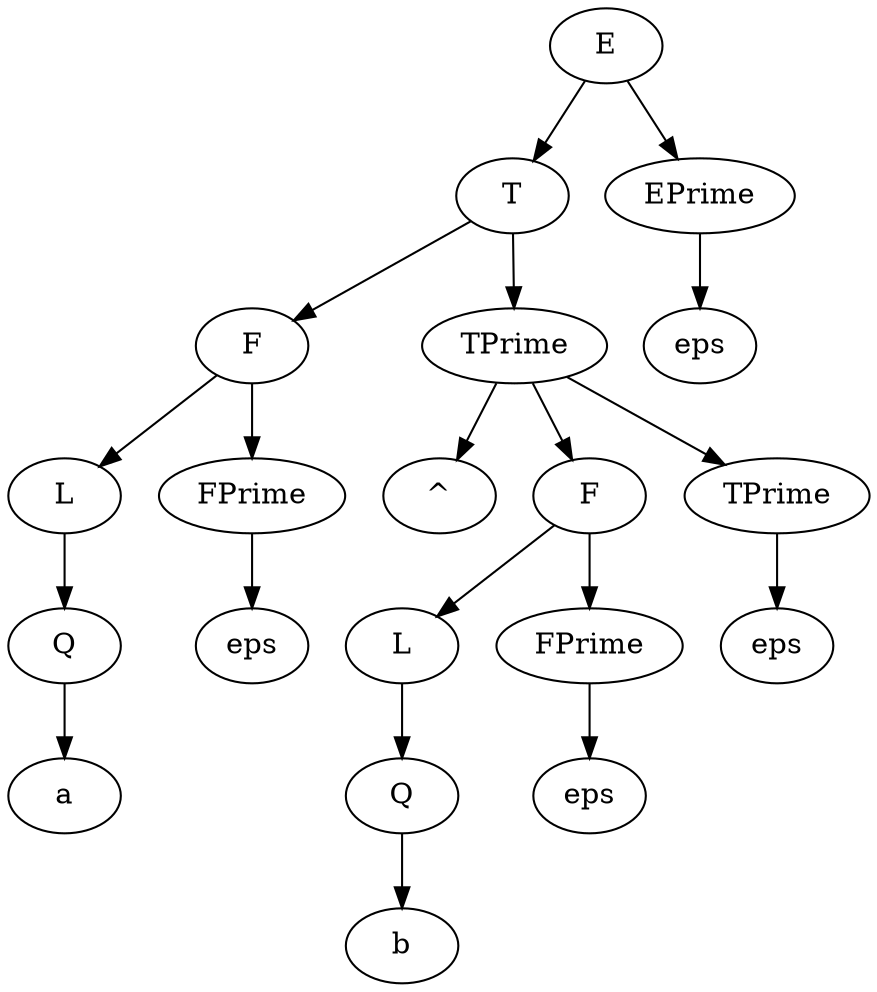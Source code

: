 digraph {
n22 [label="E"];
n22 -> n19;
n19 [label="T"];
n19 -> n6;
n6 [label="F"];
n6 -> n3;
n3 [label="L"];
n3 -> n1;
n1 [label="Q"];
n1 -> n2;
n2 [label="a"];
n6 -> n4;
n4 [label="FPrime"];
n4 -> n5;
n5 [label="eps"];
n19 -> n17;
n17 [label="TPrime"];
n17 -> n18;
n18 [label="^"];
n17 -> n14;
n14 [label="F"];
n14 -> n11;
n11 [label="L"];
n11 -> n9;
n9 [label="Q"];
n9 -> n10;
n10 [label="b"];
n14 -> n12;
n12 [label="FPrime"];
n12 -> n13;
n13 [label="eps"];
n17 -> n15;
n15 [label="TPrime"];
n15 -> n16;
n16 [label="eps"];
n22 -> n20;
n20 [label="EPrime"];
n20 -> n21;
n21 [label="eps"];

 }
